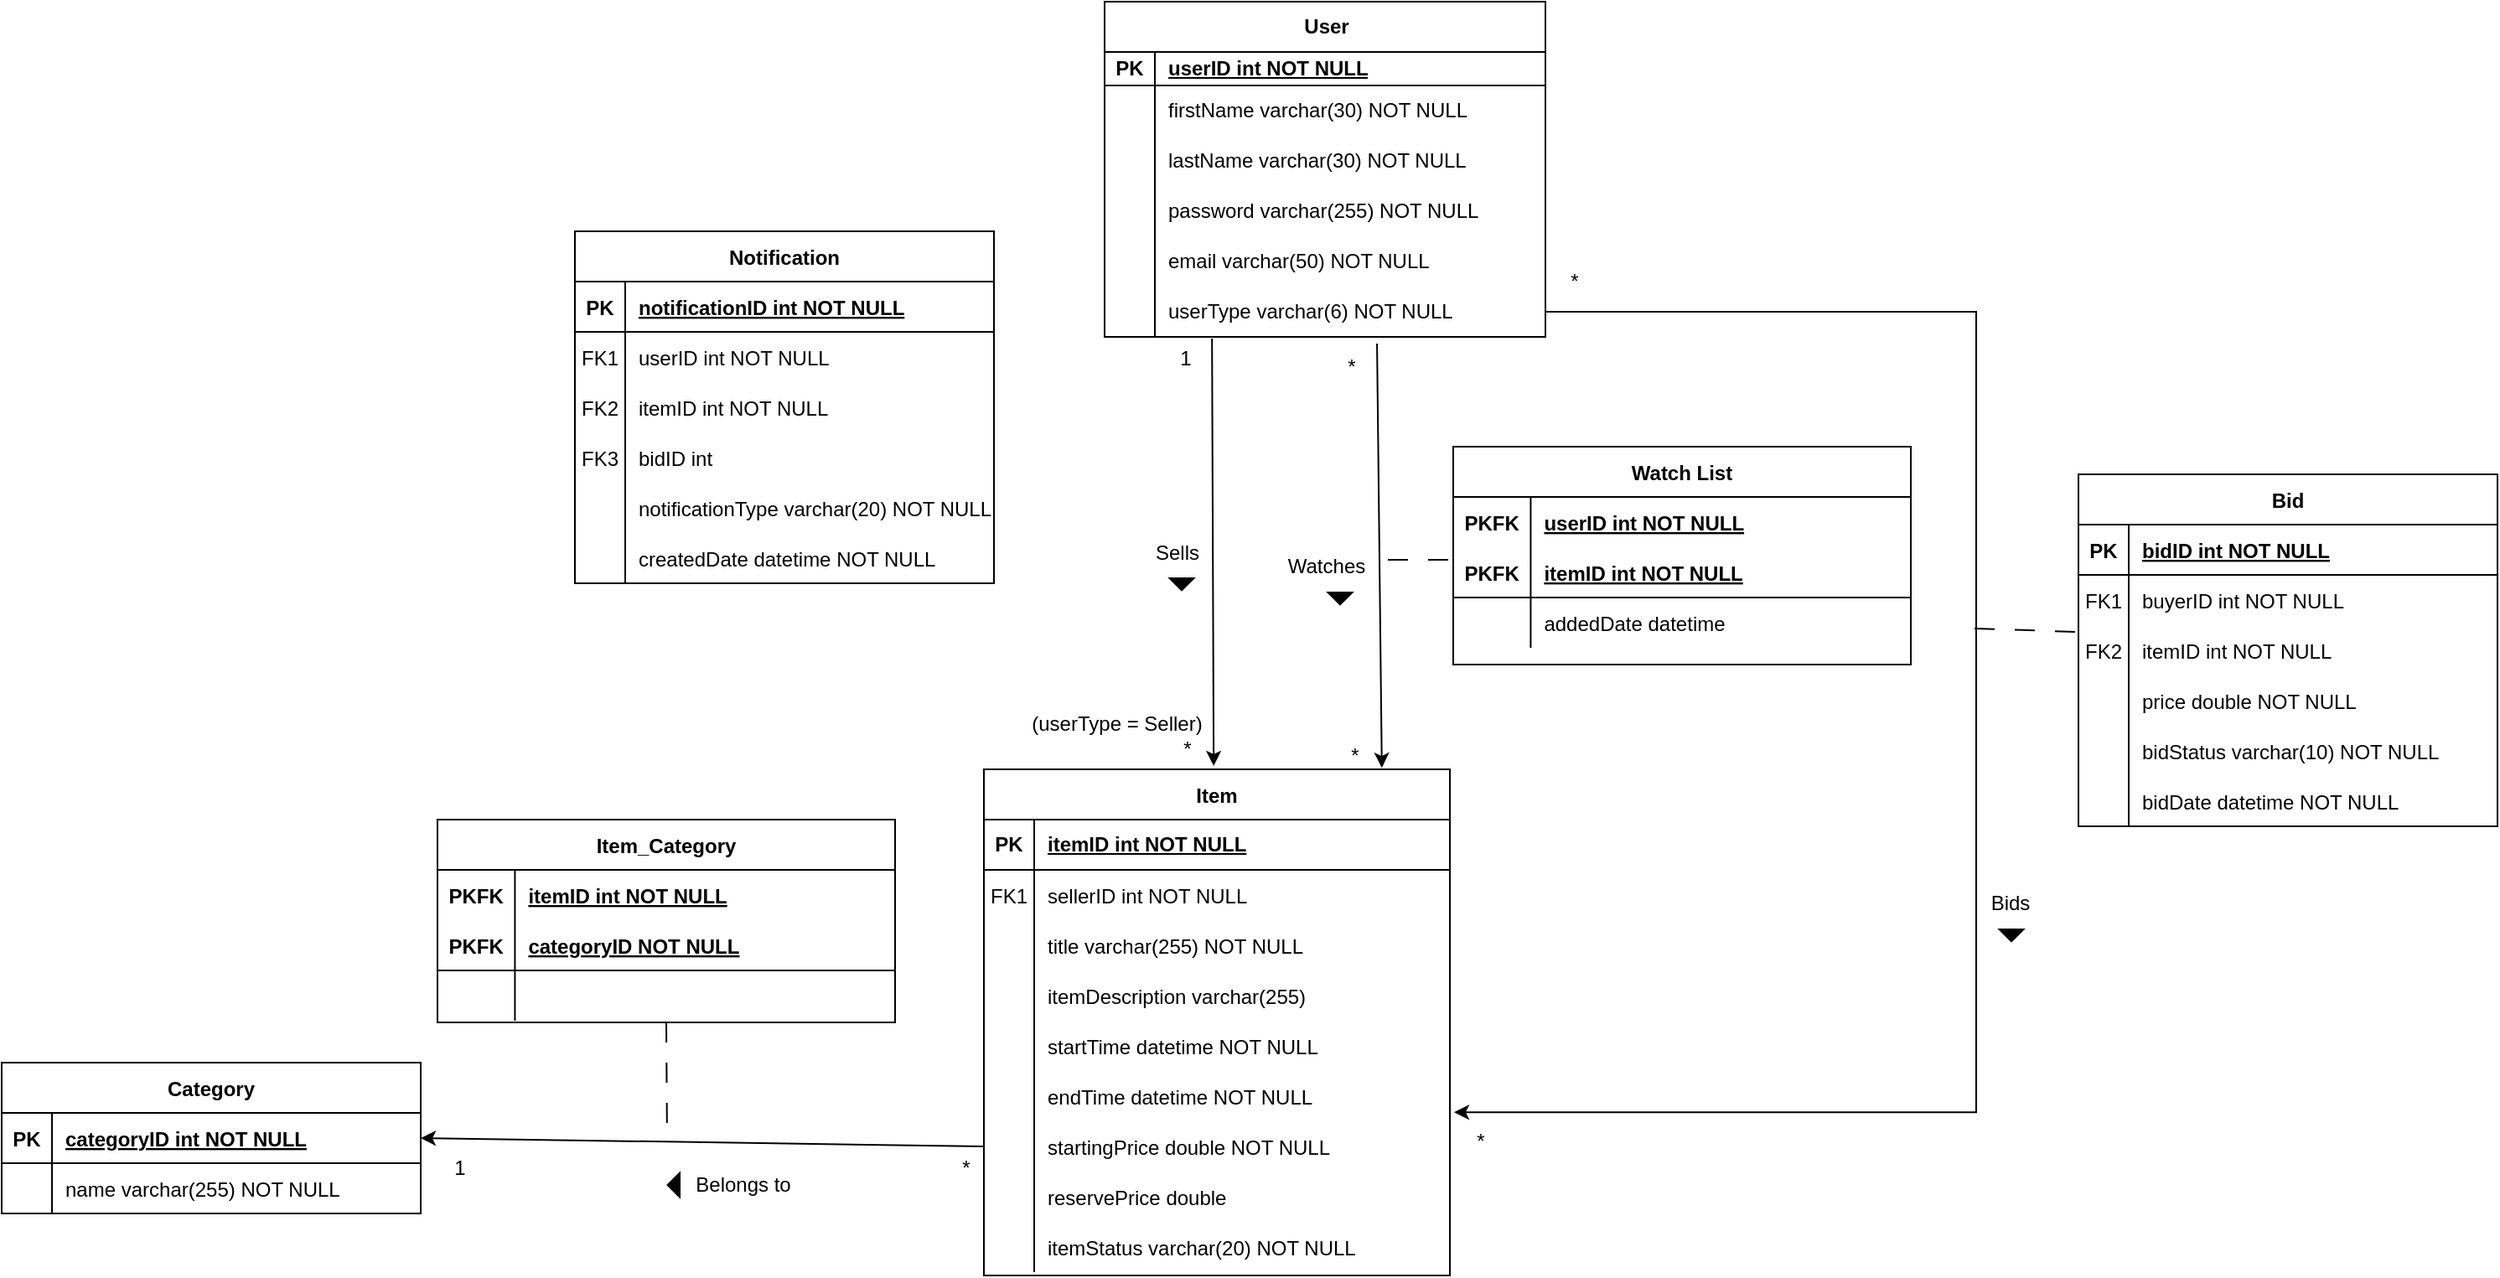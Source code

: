 <mxfile version="22.1.5" type="github">
  <diagram id="R2lEEEUBdFMjLlhIrx00" name="Page-1">
    <mxGraphModel dx="2954" dy="1307" grid="0" gridSize="10" guides="1" tooltips="1" connect="1" arrows="1" fold="1" page="0" pageScale="1" pageWidth="850" pageHeight="1100" math="0" shadow="0" extFonts="Permanent Marker^https://fonts.googleapis.com/css?family=Permanent+Marker">
      <root>
        <mxCell id="0" />
        <mxCell id="1" parent="0" />
        <mxCell id="bMOGCI0mvxFbiY0Pb2sO-16" value="" style="endArrow=none;html=1;rounded=0;align=center;verticalAlign=bottom;labelBackgroundColor=none;startArrow=none;startFill=0;entryX=-0.004;entryY=0.133;entryDx=0;entryDy=0;dashed=1;dashPattern=12 12;entryPerimeter=0;" parent="1" target="bMOGCI0mvxFbiY0Pb2sO-233" edge="1">
          <mxGeometry relative="1" as="geometry">
            <mxPoint x="489" y="320" as="sourcePoint" />
            <mxPoint x="255" y="278" as="targetPoint" />
          </mxGeometry>
        </mxCell>
        <mxCell id="bMOGCI0mvxFbiY0Pb2sO-50" value="User&lt;br&gt;" style="shape=table;startSize=30;container=1;collapsible=1;childLayout=tableLayout;fixedRows=1;rowLines=0;fontStyle=1;align=center;resizeLast=1;html=1;" parent="1" vertex="1">
          <mxGeometry x="-30" y="-54" width="263" height="200" as="geometry" />
        </mxCell>
        <mxCell id="bMOGCI0mvxFbiY0Pb2sO-51" value="" style="shape=tableRow;horizontal=0;startSize=0;swimlaneHead=0;swimlaneBody=0;fillColor=none;collapsible=0;dropTarget=0;points=[[0,0.5],[1,0.5]];portConstraint=eastwest;top=0;left=0;right=0;bottom=1;" parent="bMOGCI0mvxFbiY0Pb2sO-50" vertex="1">
          <mxGeometry y="30" width="263" height="20" as="geometry" />
        </mxCell>
        <mxCell id="bMOGCI0mvxFbiY0Pb2sO-52" value="PK" style="shape=partialRectangle;connectable=0;fillColor=none;top=0;left=0;bottom=0;right=0;fontStyle=1;overflow=hidden;whiteSpace=wrap;html=1;" parent="bMOGCI0mvxFbiY0Pb2sO-51" vertex="1">
          <mxGeometry width="30" height="20" as="geometry">
            <mxRectangle width="30" height="20" as="alternateBounds" />
          </mxGeometry>
        </mxCell>
        <mxCell id="bMOGCI0mvxFbiY0Pb2sO-53" value="userID int NOT NULL" style="shape=partialRectangle;connectable=0;fillColor=none;top=0;left=0;bottom=0;right=0;align=left;spacingLeft=6;fontStyle=5;overflow=hidden;whiteSpace=wrap;html=1;" parent="bMOGCI0mvxFbiY0Pb2sO-51" vertex="1">
          <mxGeometry x="30" width="233" height="20" as="geometry">
            <mxRectangle width="233" height="20" as="alternateBounds" />
          </mxGeometry>
        </mxCell>
        <mxCell id="bMOGCI0mvxFbiY0Pb2sO-54" value="" style="shape=tableRow;horizontal=0;startSize=0;swimlaneHead=0;swimlaneBody=0;fillColor=none;collapsible=0;dropTarget=0;points=[[0,0.5],[1,0.5]];portConstraint=eastwest;top=0;left=0;right=0;bottom=0;" parent="bMOGCI0mvxFbiY0Pb2sO-50" vertex="1">
          <mxGeometry y="50" width="263" height="30" as="geometry" />
        </mxCell>
        <mxCell id="bMOGCI0mvxFbiY0Pb2sO-55" value="" style="shape=partialRectangle;connectable=0;fillColor=none;top=0;left=0;bottom=0;right=0;editable=1;overflow=hidden;whiteSpace=wrap;html=1;" parent="bMOGCI0mvxFbiY0Pb2sO-54" vertex="1">
          <mxGeometry width="30" height="30" as="geometry">
            <mxRectangle width="30" height="30" as="alternateBounds" />
          </mxGeometry>
        </mxCell>
        <mxCell id="bMOGCI0mvxFbiY0Pb2sO-56" value="firstName varchar(30) NOT NULL" style="shape=partialRectangle;connectable=0;fillColor=none;top=0;left=0;bottom=0;right=0;align=left;spacingLeft=6;overflow=hidden;whiteSpace=wrap;html=1;" parent="bMOGCI0mvxFbiY0Pb2sO-54" vertex="1">
          <mxGeometry x="30" width="233" height="30" as="geometry">
            <mxRectangle width="233" height="30" as="alternateBounds" />
          </mxGeometry>
        </mxCell>
        <mxCell id="bMOGCI0mvxFbiY0Pb2sO-57" value="" style="shape=tableRow;horizontal=0;startSize=0;swimlaneHead=0;swimlaneBody=0;fillColor=none;collapsible=0;dropTarget=0;points=[[0,0.5],[1,0.5]];portConstraint=eastwest;top=0;left=0;right=0;bottom=0;" parent="bMOGCI0mvxFbiY0Pb2sO-50" vertex="1">
          <mxGeometry y="80" width="263" height="30" as="geometry" />
        </mxCell>
        <mxCell id="bMOGCI0mvxFbiY0Pb2sO-58" value="" style="shape=partialRectangle;connectable=0;fillColor=none;top=0;left=0;bottom=0;right=0;editable=1;overflow=hidden;whiteSpace=wrap;html=1;" parent="bMOGCI0mvxFbiY0Pb2sO-57" vertex="1">
          <mxGeometry width="30" height="30" as="geometry">
            <mxRectangle width="30" height="30" as="alternateBounds" />
          </mxGeometry>
        </mxCell>
        <mxCell id="bMOGCI0mvxFbiY0Pb2sO-59" value="lastName varchar(30) NOT NULL" style="shape=partialRectangle;connectable=0;fillColor=none;top=0;left=0;bottom=0;right=0;align=left;spacingLeft=6;overflow=hidden;whiteSpace=wrap;html=1;" parent="bMOGCI0mvxFbiY0Pb2sO-57" vertex="1">
          <mxGeometry x="30" width="233" height="30" as="geometry">
            <mxRectangle width="233" height="30" as="alternateBounds" />
          </mxGeometry>
        </mxCell>
        <mxCell id="bMOGCI0mvxFbiY0Pb2sO-60" value="" style="shape=tableRow;horizontal=0;startSize=0;swimlaneHead=0;swimlaneBody=0;fillColor=none;collapsible=0;dropTarget=0;points=[[0,0.5],[1,0.5]];portConstraint=eastwest;top=0;left=0;right=0;bottom=0;" parent="bMOGCI0mvxFbiY0Pb2sO-50" vertex="1">
          <mxGeometry y="110" width="263" height="30" as="geometry" />
        </mxCell>
        <mxCell id="bMOGCI0mvxFbiY0Pb2sO-61" value="" style="shape=partialRectangle;connectable=0;fillColor=none;top=0;left=0;bottom=0;right=0;editable=1;overflow=hidden;whiteSpace=wrap;html=1;" parent="bMOGCI0mvxFbiY0Pb2sO-60" vertex="1">
          <mxGeometry width="30" height="30" as="geometry">
            <mxRectangle width="30" height="30" as="alternateBounds" />
          </mxGeometry>
        </mxCell>
        <mxCell id="bMOGCI0mvxFbiY0Pb2sO-62" value="password varchar(255) NOT NULL" style="shape=partialRectangle;connectable=0;fillColor=none;top=0;left=0;bottom=0;right=0;align=left;spacingLeft=6;overflow=hidden;whiteSpace=wrap;html=1;" parent="bMOGCI0mvxFbiY0Pb2sO-60" vertex="1">
          <mxGeometry x="30" width="233" height="30" as="geometry">
            <mxRectangle width="233" height="30" as="alternateBounds" />
          </mxGeometry>
        </mxCell>
        <mxCell id="bMOGCI0mvxFbiY0Pb2sO-63" value="" style="shape=tableRow;horizontal=0;startSize=0;swimlaneHead=0;swimlaneBody=0;fillColor=none;collapsible=0;dropTarget=0;points=[[0,0.5],[1,0.5]];portConstraint=eastwest;top=0;left=0;right=0;bottom=0;" parent="bMOGCI0mvxFbiY0Pb2sO-50" vertex="1">
          <mxGeometry y="140" width="263" height="30" as="geometry" />
        </mxCell>
        <mxCell id="bMOGCI0mvxFbiY0Pb2sO-64" value="" style="shape=partialRectangle;connectable=0;fillColor=none;top=0;left=0;bottom=0;right=0;editable=1;overflow=hidden;whiteSpace=wrap;html=1;" parent="bMOGCI0mvxFbiY0Pb2sO-63" vertex="1">
          <mxGeometry width="30" height="30" as="geometry">
            <mxRectangle width="30" height="30" as="alternateBounds" />
          </mxGeometry>
        </mxCell>
        <mxCell id="bMOGCI0mvxFbiY0Pb2sO-65" value="email varchar(50) NOT NULL" style="shape=partialRectangle;connectable=0;fillColor=none;top=0;left=0;bottom=0;right=0;align=left;spacingLeft=6;overflow=hidden;whiteSpace=wrap;html=1;" parent="bMOGCI0mvxFbiY0Pb2sO-63" vertex="1">
          <mxGeometry x="30" width="233" height="30" as="geometry">
            <mxRectangle width="233" height="30" as="alternateBounds" />
          </mxGeometry>
        </mxCell>
        <mxCell id="bMOGCI0mvxFbiY0Pb2sO-82" value="" style="shape=tableRow;horizontal=0;startSize=0;swimlaneHead=0;swimlaneBody=0;fillColor=none;collapsible=0;dropTarget=0;points=[[0,0.5],[1,0.5]];portConstraint=eastwest;top=0;left=0;right=0;bottom=0;" parent="bMOGCI0mvxFbiY0Pb2sO-50" vertex="1">
          <mxGeometry y="170" width="263" height="30" as="geometry" />
        </mxCell>
        <mxCell id="bMOGCI0mvxFbiY0Pb2sO-83" value="" style="shape=partialRectangle;connectable=0;fillColor=none;top=0;left=0;bottom=0;right=0;editable=1;overflow=hidden;whiteSpace=wrap;html=1;" parent="bMOGCI0mvxFbiY0Pb2sO-82" vertex="1">
          <mxGeometry width="30" height="30" as="geometry">
            <mxRectangle width="30" height="30" as="alternateBounds" />
          </mxGeometry>
        </mxCell>
        <mxCell id="bMOGCI0mvxFbiY0Pb2sO-84" value="userType varchar(6) NOT NULL" style="shape=partialRectangle;connectable=0;fillColor=none;top=0;left=0;bottom=0;right=0;align=left;spacingLeft=6;overflow=hidden;whiteSpace=wrap;html=1;" parent="bMOGCI0mvxFbiY0Pb2sO-82" vertex="1">
          <mxGeometry x="30" width="233" height="30" as="geometry">
            <mxRectangle width="233" height="30" as="alternateBounds" />
          </mxGeometry>
        </mxCell>
        <mxCell id="bMOGCI0mvxFbiY0Pb2sO-274" style="rounded=0;orthogonalLoop=1;jettySize=auto;html=1;entryX=0.854;entryY=-0.003;entryDx=0;entryDy=0;entryPerimeter=0;exitX=0.618;exitY=1.133;exitDx=0;exitDy=0;exitPerimeter=0;" parent="1" source="bMOGCI0mvxFbiY0Pb2sO-82" target="bMOGCI0mvxFbiY0Pb2sO-238" edge="1">
          <mxGeometry relative="1" as="geometry">
            <mxPoint x="114" y="151" as="sourcePoint" />
          </mxGeometry>
        </mxCell>
        <mxCell id="bMOGCI0mvxFbiY0Pb2sO-218" value="Bid" style="shape=table;startSize=30;container=1;collapsible=1;childLayout=tableLayout;fixedRows=1;rowLines=0;fontStyle=1;align=center;resizeLast=1;" parent="1" vertex="1">
          <mxGeometry x="551" y="228" width="250" height="210" as="geometry">
            <mxRectangle x="380" y="578" width="54" height="30" as="alternateBounds" />
          </mxGeometry>
        </mxCell>
        <mxCell id="bMOGCI0mvxFbiY0Pb2sO-219" value="" style="shape=partialRectangle;collapsible=0;dropTarget=0;pointerEvents=0;fillColor=none;points=[[0,0.5],[1,0.5]];portConstraint=eastwest;top=0;left=0;right=0;bottom=1;" parent="bMOGCI0mvxFbiY0Pb2sO-218" vertex="1">
          <mxGeometry y="30" width="250" height="30" as="geometry" />
        </mxCell>
        <mxCell id="bMOGCI0mvxFbiY0Pb2sO-220" value="PK" style="shape=partialRectangle;overflow=hidden;connectable=0;fillColor=none;top=0;left=0;bottom=0;right=0;fontStyle=1;" parent="bMOGCI0mvxFbiY0Pb2sO-219" vertex="1">
          <mxGeometry width="30" height="30" as="geometry">
            <mxRectangle width="30" height="30" as="alternateBounds" />
          </mxGeometry>
        </mxCell>
        <mxCell id="bMOGCI0mvxFbiY0Pb2sO-221" value="bidID int NOT NULL " style="shape=partialRectangle;overflow=hidden;connectable=0;fillColor=none;top=0;left=0;bottom=0;right=0;align=left;spacingLeft=6;fontStyle=5;" parent="bMOGCI0mvxFbiY0Pb2sO-219" vertex="1">
          <mxGeometry x="30" width="220" height="30" as="geometry">
            <mxRectangle width="220" height="30" as="alternateBounds" />
          </mxGeometry>
        </mxCell>
        <mxCell id="bMOGCI0mvxFbiY0Pb2sO-222" value="" style="shape=partialRectangle;collapsible=0;dropTarget=0;pointerEvents=0;fillColor=none;points=[[0,0.5],[1,0.5]];portConstraint=eastwest;top=0;left=0;right=0;bottom=0;" parent="bMOGCI0mvxFbiY0Pb2sO-218" vertex="1">
          <mxGeometry y="60" width="250" height="30" as="geometry" />
        </mxCell>
        <mxCell id="bMOGCI0mvxFbiY0Pb2sO-223" value="FK1" style="shape=partialRectangle;overflow=hidden;connectable=0;fillColor=none;top=0;left=0;bottom=0;right=0;" parent="bMOGCI0mvxFbiY0Pb2sO-222" vertex="1">
          <mxGeometry width="30" height="30" as="geometry">
            <mxRectangle width="30" height="30" as="alternateBounds" />
          </mxGeometry>
        </mxCell>
        <mxCell id="bMOGCI0mvxFbiY0Pb2sO-224" value="buyerID int NOT NULL" style="shape=partialRectangle;overflow=hidden;connectable=0;fillColor=none;top=0;left=0;bottom=0;right=0;align=left;spacingLeft=6;" parent="bMOGCI0mvxFbiY0Pb2sO-222" vertex="1">
          <mxGeometry x="30" width="220" height="30" as="geometry">
            <mxRectangle width="220" height="30" as="alternateBounds" />
          </mxGeometry>
        </mxCell>
        <mxCell id="bMOGCI0mvxFbiY0Pb2sO-233" value="" style="shape=partialRectangle;collapsible=0;dropTarget=0;pointerEvents=0;fillColor=none;points=[[0,0.5],[1,0.5]];portConstraint=eastwest;top=0;left=0;right=0;bottom=0;" parent="bMOGCI0mvxFbiY0Pb2sO-218" vertex="1">
          <mxGeometry y="90" width="250" height="30" as="geometry" />
        </mxCell>
        <mxCell id="bMOGCI0mvxFbiY0Pb2sO-234" value="FK2" style="shape=partialRectangle;overflow=hidden;connectable=0;fillColor=none;top=0;left=0;bottom=0;right=0;" parent="bMOGCI0mvxFbiY0Pb2sO-233" vertex="1">
          <mxGeometry width="30" height="30" as="geometry">
            <mxRectangle width="30" height="30" as="alternateBounds" />
          </mxGeometry>
        </mxCell>
        <mxCell id="bMOGCI0mvxFbiY0Pb2sO-235" value="itemID int NOT NULL" style="shape=partialRectangle;overflow=hidden;connectable=0;fillColor=none;top=0;left=0;bottom=0;right=0;align=left;spacingLeft=6;" parent="bMOGCI0mvxFbiY0Pb2sO-233" vertex="1">
          <mxGeometry x="30" width="220" height="30" as="geometry">
            <mxRectangle width="220" height="30" as="alternateBounds" />
          </mxGeometry>
        </mxCell>
        <mxCell id="bMOGCI0mvxFbiY0Pb2sO-225" value="" style="shape=partialRectangle;collapsible=0;dropTarget=0;pointerEvents=0;fillColor=none;points=[[0,0.5],[1,0.5]];portConstraint=eastwest;top=0;left=0;right=0;bottom=0;" parent="bMOGCI0mvxFbiY0Pb2sO-218" vertex="1">
          <mxGeometry y="120" width="250" height="30" as="geometry" />
        </mxCell>
        <mxCell id="bMOGCI0mvxFbiY0Pb2sO-226" value="" style="shape=partialRectangle;overflow=hidden;connectable=0;fillColor=none;top=0;left=0;bottom=0;right=0;" parent="bMOGCI0mvxFbiY0Pb2sO-225" vertex="1">
          <mxGeometry width="30" height="30" as="geometry">
            <mxRectangle width="30" height="30" as="alternateBounds" />
          </mxGeometry>
        </mxCell>
        <mxCell id="bMOGCI0mvxFbiY0Pb2sO-227" value="price double NOT NULL" style="shape=partialRectangle;overflow=hidden;connectable=0;fillColor=none;top=0;left=0;bottom=0;right=0;align=left;spacingLeft=6;" parent="bMOGCI0mvxFbiY0Pb2sO-225" vertex="1">
          <mxGeometry x="30" width="220" height="30" as="geometry">
            <mxRectangle width="220" height="30" as="alternateBounds" />
          </mxGeometry>
        </mxCell>
        <mxCell id="bMOGCI0mvxFbiY0Pb2sO-279" value="" style="shape=partialRectangle;collapsible=0;dropTarget=0;pointerEvents=0;fillColor=none;points=[[0,0.5],[1,0.5]];portConstraint=eastwest;top=0;left=0;right=0;bottom=0;" parent="bMOGCI0mvxFbiY0Pb2sO-218" vertex="1">
          <mxGeometry y="150" width="250" height="30" as="geometry" />
        </mxCell>
        <mxCell id="bMOGCI0mvxFbiY0Pb2sO-280" value="" style="shape=partialRectangle;overflow=hidden;connectable=0;fillColor=none;top=0;left=0;bottom=0;right=0;" parent="bMOGCI0mvxFbiY0Pb2sO-279" vertex="1">
          <mxGeometry width="30" height="30" as="geometry">
            <mxRectangle width="30" height="30" as="alternateBounds" />
          </mxGeometry>
        </mxCell>
        <mxCell id="bMOGCI0mvxFbiY0Pb2sO-281" value="bidStatus varchar(10) NOT NULL" style="shape=partialRectangle;overflow=hidden;connectable=0;fillColor=none;top=0;left=0;bottom=0;right=0;align=left;spacingLeft=6;" parent="bMOGCI0mvxFbiY0Pb2sO-279" vertex="1">
          <mxGeometry x="30" width="220" height="30" as="geometry">
            <mxRectangle width="220" height="30" as="alternateBounds" />
          </mxGeometry>
        </mxCell>
        <mxCell id="bMOGCI0mvxFbiY0Pb2sO-282" value="" style="shape=partialRectangle;collapsible=0;dropTarget=0;pointerEvents=0;fillColor=none;points=[[0,0.5],[1,0.5]];portConstraint=eastwest;top=0;left=0;right=0;bottom=0;" parent="bMOGCI0mvxFbiY0Pb2sO-218" vertex="1">
          <mxGeometry y="180" width="250" height="30" as="geometry" />
        </mxCell>
        <mxCell id="bMOGCI0mvxFbiY0Pb2sO-283" value="" style="shape=partialRectangle;overflow=hidden;connectable=0;fillColor=none;top=0;left=0;bottom=0;right=0;" parent="bMOGCI0mvxFbiY0Pb2sO-282" vertex="1">
          <mxGeometry width="30" height="30" as="geometry">
            <mxRectangle width="30" height="30" as="alternateBounds" />
          </mxGeometry>
        </mxCell>
        <mxCell id="bMOGCI0mvxFbiY0Pb2sO-284" value="bidDate datetime NOT NULL" style="shape=partialRectangle;overflow=hidden;connectable=0;fillColor=none;top=0;left=0;bottom=0;right=0;align=left;spacingLeft=6;" parent="bMOGCI0mvxFbiY0Pb2sO-282" vertex="1">
          <mxGeometry x="30" width="220" height="30" as="geometry">
            <mxRectangle width="220" height="30" as="alternateBounds" />
          </mxGeometry>
        </mxCell>
        <mxCell id="bMOGCI0mvxFbiY0Pb2sO-230" value="*" style="text;html=1;align=center;verticalAlign=middle;resizable=0;points=[];autosize=1;strokeColor=none;fillColor=none;" parent="1" vertex="1">
          <mxGeometry x="105" y="151.0" width="23" height="26" as="geometry" />
        </mxCell>
        <mxCell id="bMOGCI0mvxFbiY0Pb2sO-231" value="*" style="text;html=1;align=center;verticalAlign=middle;resizable=0;points=[];autosize=1;strokeColor=none;fillColor=none;" parent="1" vertex="1">
          <mxGeometry x="107.5" y="383" width="23" height="26" as="geometry" />
        </mxCell>
        <mxCell id="bMOGCI0mvxFbiY0Pb2sO-238" value="Item" style="shape=table;startSize=30;container=1;collapsible=1;childLayout=tableLayout;fixedRows=1;rowLines=0;fontStyle=1;align=center;resizeLast=1;swimlaneLine=1;" parent="1" vertex="1">
          <mxGeometry x="-102" y="404" width="278" height="302" as="geometry" />
        </mxCell>
        <mxCell id="bMOGCI0mvxFbiY0Pb2sO-239" value="" style="shape=tableRow;horizontal=0;startSize=0;swimlaneHead=0;swimlaneBody=0;fillColor=none;collapsible=0;dropTarget=0;points=[[0,0.5],[1,0.5]];portConstraint=eastwest;top=0;left=0;right=0;bottom=1;" parent="bMOGCI0mvxFbiY0Pb2sO-238" vertex="1">
          <mxGeometry y="30" width="278" height="30" as="geometry" />
        </mxCell>
        <mxCell id="bMOGCI0mvxFbiY0Pb2sO-240" value="PK" style="shape=partialRectangle;connectable=0;fillColor=none;top=0;left=0;bottom=0;right=0;fontStyle=1;overflow=hidden;whiteSpace=wrap;html=1;" parent="bMOGCI0mvxFbiY0Pb2sO-239" vertex="1">
          <mxGeometry width="30" height="30" as="geometry">
            <mxRectangle width="30" height="30" as="alternateBounds" />
          </mxGeometry>
        </mxCell>
        <mxCell id="bMOGCI0mvxFbiY0Pb2sO-241" value="itemID int NOT NULL" style="shape=partialRectangle;connectable=0;fillColor=none;top=0;left=0;bottom=0;right=0;align=left;spacingLeft=6;fontStyle=5;overflow=hidden;whiteSpace=wrap;html=1;" parent="bMOGCI0mvxFbiY0Pb2sO-239" vertex="1">
          <mxGeometry x="30" width="248" height="30" as="geometry">
            <mxRectangle width="248" height="30" as="alternateBounds" />
          </mxGeometry>
        </mxCell>
        <mxCell id="bMOGCI0mvxFbiY0Pb2sO-259" value="" style="shape=partialRectangle;collapsible=0;dropTarget=0;pointerEvents=0;fillColor=none;points=[[0,0.5],[1,0.5]];portConstraint=eastwest;top=0;left=0;right=0;bottom=0;" parent="bMOGCI0mvxFbiY0Pb2sO-238" vertex="1">
          <mxGeometry y="60" width="278" height="30" as="geometry" />
        </mxCell>
        <mxCell id="bMOGCI0mvxFbiY0Pb2sO-260" value="FK1" style="shape=partialRectangle;overflow=hidden;connectable=0;fillColor=none;top=0;left=0;bottom=0;right=0;" parent="bMOGCI0mvxFbiY0Pb2sO-259" vertex="1">
          <mxGeometry width="30" height="30" as="geometry">
            <mxRectangle width="30" height="30" as="alternateBounds" />
          </mxGeometry>
        </mxCell>
        <mxCell id="bMOGCI0mvxFbiY0Pb2sO-261" value="sellerID int NOT NULL" style="shape=partialRectangle;overflow=hidden;connectable=0;fillColor=none;top=0;left=0;bottom=0;right=0;align=left;spacingLeft=6;" parent="bMOGCI0mvxFbiY0Pb2sO-259" vertex="1">
          <mxGeometry x="30" width="248" height="30" as="geometry">
            <mxRectangle width="248" height="30" as="alternateBounds" />
          </mxGeometry>
        </mxCell>
        <mxCell id="bMOGCI0mvxFbiY0Pb2sO-245" value="" style="shape=partialRectangle;collapsible=0;dropTarget=0;pointerEvents=0;fillColor=none;points=[[0,0.5],[1,0.5]];portConstraint=eastwest;top=0;left=0;right=0;bottom=0;" parent="bMOGCI0mvxFbiY0Pb2sO-238" vertex="1">
          <mxGeometry y="90" width="278" height="30" as="geometry" />
        </mxCell>
        <mxCell id="bMOGCI0mvxFbiY0Pb2sO-246" value="" style="shape=partialRectangle;overflow=hidden;connectable=0;fillColor=none;top=0;left=0;bottom=0;right=0;" parent="bMOGCI0mvxFbiY0Pb2sO-245" vertex="1">
          <mxGeometry width="30" height="30" as="geometry">
            <mxRectangle width="30" height="30" as="alternateBounds" />
          </mxGeometry>
        </mxCell>
        <mxCell id="bMOGCI0mvxFbiY0Pb2sO-247" value="title varchar(255) NOT NULL" style="shape=partialRectangle;overflow=hidden;connectable=0;fillColor=none;top=0;left=0;bottom=0;right=0;align=left;spacingLeft=6;" parent="bMOGCI0mvxFbiY0Pb2sO-245" vertex="1">
          <mxGeometry x="30" width="248" height="30" as="geometry">
            <mxRectangle width="248" height="30" as="alternateBounds" />
          </mxGeometry>
        </mxCell>
        <mxCell id="dxQGS0dEc_dzTf4YKY97-1" value="" style="shape=partialRectangle;collapsible=0;dropTarget=0;pointerEvents=0;fillColor=none;points=[[0,0.5],[1,0.5]];portConstraint=eastwest;top=0;left=0;right=0;bottom=0;" parent="bMOGCI0mvxFbiY0Pb2sO-238" vertex="1">
          <mxGeometry y="120" width="278" height="30" as="geometry" />
        </mxCell>
        <mxCell id="dxQGS0dEc_dzTf4YKY97-2" value="" style="shape=partialRectangle;overflow=hidden;connectable=0;fillColor=none;top=0;left=0;bottom=0;right=0;" parent="dxQGS0dEc_dzTf4YKY97-1" vertex="1">
          <mxGeometry width="30" height="30" as="geometry">
            <mxRectangle width="30" height="30" as="alternateBounds" />
          </mxGeometry>
        </mxCell>
        <mxCell id="dxQGS0dEc_dzTf4YKY97-3" value="itemDescription varchar(255)" style="shape=partialRectangle;overflow=hidden;connectable=0;fillColor=none;top=0;left=0;bottom=0;right=0;align=left;spacingLeft=6;" parent="dxQGS0dEc_dzTf4YKY97-1" vertex="1">
          <mxGeometry x="30" width="248" height="30" as="geometry">
            <mxRectangle width="248" height="30" as="alternateBounds" />
          </mxGeometry>
        </mxCell>
        <mxCell id="bMOGCI0mvxFbiY0Pb2sO-248" value="" style="shape=partialRectangle;collapsible=0;dropTarget=0;pointerEvents=0;fillColor=none;points=[[0,0.5],[1,0.5]];portConstraint=eastwest;top=0;left=0;right=0;bottom=0;" parent="bMOGCI0mvxFbiY0Pb2sO-238" vertex="1">
          <mxGeometry y="150" width="278" height="30" as="geometry" />
        </mxCell>
        <mxCell id="bMOGCI0mvxFbiY0Pb2sO-249" value="" style="shape=partialRectangle;overflow=hidden;connectable=0;fillColor=none;top=0;left=0;bottom=0;right=0;" parent="bMOGCI0mvxFbiY0Pb2sO-248" vertex="1">
          <mxGeometry width="30" height="30" as="geometry">
            <mxRectangle width="30" height="30" as="alternateBounds" />
          </mxGeometry>
        </mxCell>
        <mxCell id="bMOGCI0mvxFbiY0Pb2sO-250" value="startTime datetime NOT NULL" style="shape=partialRectangle;overflow=hidden;connectable=0;top=0;left=0;bottom=0;right=0;align=left;spacingLeft=6;fillColor=none;" parent="bMOGCI0mvxFbiY0Pb2sO-248" vertex="1">
          <mxGeometry x="30" width="248" height="30" as="geometry">
            <mxRectangle width="248" height="30" as="alternateBounds" />
          </mxGeometry>
        </mxCell>
        <mxCell id="bMOGCI0mvxFbiY0Pb2sO-262" value="" style="shape=partialRectangle;collapsible=0;dropTarget=0;pointerEvents=0;fillColor=none;points=[[0,0.5],[1,0.5]];portConstraint=eastwest;top=0;left=0;right=0;bottom=0;" parent="bMOGCI0mvxFbiY0Pb2sO-238" vertex="1">
          <mxGeometry y="180" width="278" height="30" as="geometry" />
        </mxCell>
        <mxCell id="bMOGCI0mvxFbiY0Pb2sO-263" value="" style="shape=partialRectangle;overflow=hidden;connectable=0;fillColor=none;top=0;left=0;bottom=0;right=0;" parent="bMOGCI0mvxFbiY0Pb2sO-262" vertex="1">
          <mxGeometry width="30" height="30" as="geometry">
            <mxRectangle width="30" height="30" as="alternateBounds" />
          </mxGeometry>
        </mxCell>
        <mxCell id="bMOGCI0mvxFbiY0Pb2sO-264" value="endTime datetime NOT NULL" style="shape=partialRectangle;overflow=hidden;connectable=0;fillColor=none;top=0;left=0;bottom=0;right=0;align=left;spacingLeft=6;" parent="bMOGCI0mvxFbiY0Pb2sO-262" vertex="1">
          <mxGeometry x="30" width="248" height="30" as="geometry">
            <mxRectangle width="248" height="30" as="alternateBounds" />
          </mxGeometry>
        </mxCell>
        <mxCell id="bMOGCI0mvxFbiY0Pb2sO-265" value="" style="shape=partialRectangle;collapsible=0;dropTarget=0;pointerEvents=0;fillColor=none;points=[[0,0.5],[1,0.5]];portConstraint=eastwest;top=0;left=0;right=0;bottom=0;" parent="bMOGCI0mvxFbiY0Pb2sO-238" vertex="1">
          <mxGeometry y="210" width="278" height="30" as="geometry" />
        </mxCell>
        <mxCell id="bMOGCI0mvxFbiY0Pb2sO-266" value="" style="shape=partialRectangle;overflow=hidden;connectable=0;fillColor=none;top=0;left=0;bottom=0;right=0;" parent="bMOGCI0mvxFbiY0Pb2sO-265" vertex="1">
          <mxGeometry width="30" height="30" as="geometry">
            <mxRectangle width="30" height="30" as="alternateBounds" />
          </mxGeometry>
        </mxCell>
        <mxCell id="bMOGCI0mvxFbiY0Pb2sO-267" value="startingPrice double NOT NULL" style="shape=partialRectangle;overflow=hidden;connectable=0;fillColor=none;top=0;left=0;bottom=0;right=0;align=left;spacingLeft=6;" parent="bMOGCI0mvxFbiY0Pb2sO-265" vertex="1">
          <mxGeometry x="30" width="248" height="30" as="geometry">
            <mxRectangle width="248" height="30" as="alternateBounds" />
          </mxGeometry>
        </mxCell>
        <mxCell id="dxQGS0dEc_dzTf4YKY97-7" value="" style="shape=partialRectangle;collapsible=0;dropTarget=0;pointerEvents=0;fillColor=none;points=[[0,0.5],[1,0.5]];portConstraint=eastwest;top=0;left=0;right=0;bottom=0;" parent="bMOGCI0mvxFbiY0Pb2sO-238" vertex="1">
          <mxGeometry y="240" width="278" height="30" as="geometry" />
        </mxCell>
        <mxCell id="dxQGS0dEc_dzTf4YKY97-8" value="" style="shape=partialRectangle;overflow=hidden;connectable=0;fillColor=none;top=0;left=0;bottom=0;right=0;" parent="dxQGS0dEc_dzTf4YKY97-7" vertex="1">
          <mxGeometry width="30" height="30" as="geometry">
            <mxRectangle width="30" height="30" as="alternateBounds" />
          </mxGeometry>
        </mxCell>
        <mxCell id="dxQGS0dEc_dzTf4YKY97-9" value="reservePrice double" style="shape=partialRectangle;overflow=hidden;connectable=0;fillColor=none;top=0;left=0;bottom=0;right=0;align=left;spacingLeft=6;" parent="dxQGS0dEc_dzTf4YKY97-7" vertex="1">
          <mxGeometry x="30" width="248" height="30" as="geometry">
            <mxRectangle width="248" height="30" as="alternateBounds" />
          </mxGeometry>
        </mxCell>
        <mxCell id="bMOGCI0mvxFbiY0Pb2sO-268" value="" style="shape=partialRectangle;collapsible=0;dropTarget=0;pointerEvents=0;fillColor=none;points=[[0,0.5],[1,0.5]];portConstraint=eastwest;top=0;left=0;right=0;bottom=0;" parent="bMOGCI0mvxFbiY0Pb2sO-238" vertex="1">
          <mxGeometry y="270" width="278" height="30" as="geometry" />
        </mxCell>
        <mxCell id="bMOGCI0mvxFbiY0Pb2sO-269" value="" style="shape=partialRectangle;overflow=hidden;connectable=0;fillColor=none;top=0;left=0;bottom=0;right=0;" parent="bMOGCI0mvxFbiY0Pb2sO-268" vertex="1">
          <mxGeometry width="30" height="30" as="geometry">
            <mxRectangle width="30" height="30" as="alternateBounds" />
          </mxGeometry>
        </mxCell>
        <mxCell id="bMOGCI0mvxFbiY0Pb2sO-270" value="itemStatus varchar(20) NOT NULL" style="shape=partialRectangle;overflow=hidden;connectable=0;fillColor=none;top=0;left=0;bottom=0;right=0;align=left;spacingLeft=6;" parent="bMOGCI0mvxFbiY0Pb2sO-268" vertex="1">
          <mxGeometry x="30" width="248" height="30" as="geometry">
            <mxRectangle width="248" height="30" as="alternateBounds" />
          </mxGeometry>
        </mxCell>
        <mxCell id="bMOGCI0mvxFbiY0Pb2sO-15" value="" style="triangle;aspect=fixed;fillColor=strokeColor;rotation=90;strokeWidth=2;" parent="1" vertex="1">
          <mxGeometry x="13" y="287.5" width="6" height="12" as="geometry" />
        </mxCell>
        <mxCell id="bMOGCI0mvxFbiY0Pb2sO-148" value="" style="rounded=0;orthogonalLoop=1;jettySize=auto;html=1;jumpStyle=none;entryX=0.378;entryY=0;entryDx=0;entryDy=0;exitX=0.122;exitY=1.1;exitDx=0;exitDy=0;exitPerimeter=0;entryPerimeter=0;" parent="1" edge="1">
          <mxGeometry relative="1" as="geometry">
            <mxPoint x="34.086" y="147" as="sourcePoint" />
            <mxPoint x="35.084" y="402" as="targetPoint" />
          </mxGeometry>
        </mxCell>
        <mxCell id="bMOGCI0mvxFbiY0Pb2sO-201" value="&lt;font style=&quot;font-size: 12px;&quot;&gt;Sells&lt;/font&gt;" style="text;html=1;align=center;verticalAlign=middle;resizable=0;points=[];autosize=1;strokeColor=none;fillColor=none;strokeWidth=5;" parent="1" vertex="1">
          <mxGeometry x="-9" y="261.5" width="44" height="26" as="geometry" />
        </mxCell>
        <mxCell id="bMOGCI0mvxFbiY0Pb2sO-205" value="1" style="text;html=1;align=center;verticalAlign=middle;resizable=0;points=[];autosize=1;strokeColor=none;fillColor=none;" parent="1" vertex="1">
          <mxGeometry x="5" y="146" width="25" height="26" as="geometry" />
        </mxCell>
        <mxCell id="bMOGCI0mvxFbiY0Pb2sO-206" value="*" style="text;html=1;align=center;verticalAlign=middle;resizable=0;points=[];autosize=1;strokeColor=none;fillColor=none;" parent="1" vertex="1">
          <mxGeometry x="7" y="379" width="23" height="26" as="geometry" />
        </mxCell>
        <mxCell id="bMOGCI0mvxFbiY0Pb2sO-277" value="" style="triangle;aspect=fixed;fillColor=strokeColor;rotation=90;strokeWidth=2;" parent="1" vertex="1">
          <mxGeometry x="107.5" y="296" width="6" height="12" as="geometry" />
        </mxCell>
        <mxCell id="bMOGCI0mvxFbiY0Pb2sO-278" value="&lt;font style=&quot;font-size: 12px;&quot;&gt;Watches&lt;/font&gt;" style="text;html=1;align=center;verticalAlign=middle;resizable=0;points=[];autosize=1;strokeColor=none;fillColor=none;strokeWidth=5;" parent="1" vertex="1">
          <mxGeometry x="69.5" y="270" width="64" height="26" as="geometry" />
        </mxCell>
        <mxCell id="bMOGCI0mvxFbiY0Pb2sO-300" style="edgeStyle=orthogonalEdgeStyle;rounded=0;orthogonalLoop=1;jettySize=auto;html=1;entryX=1.009;entryY=0.819;entryDx=0;entryDy=0;entryPerimeter=0;" parent="1" source="bMOGCI0mvxFbiY0Pb2sO-82" target="bMOGCI0mvxFbiY0Pb2sO-262" edge="1">
          <mxGeometry relative="1" as="geometry">
            <Array as="points">
              <mxPoint x="490" y="131" />
              <mxPoint x="490" y="609" />
            </Array>
            <mxPoint x="176" y="620" as="targetPoint" />
          </mxGeometry>
        </mxCell>
        <mxCell id="bMOGCI0mvxFbiY0Pb2sO-301" value="*" style="text;html=1;align=center;verticalAlign=middle;resizable=0;points=[];autosize=1;strokeColor=none;fillColor=none;" parent="1" vertex="1">
          <mxGeometry x="182" y="613" width="23" height="26" as="geometry" />
        </mxCell>
        <mxCell id="bMOGCI0mvxFbiY0Pb2sO-302" value="*" style="text;html=1;align=center;verticalAlign=middle;resizable=0;points=[];autosize=1;strokeColor=none;fillColor=none;" parent="1" vertex="1">
          <mxGeometry x="238" y="100" width="23" height="26" as="geometry" />
        </mxCell>
        <mxCell id="bMOGCI0mvxFbiY0Pb2sO-303" value="" style="triangle;aspect=fixed;fillColor=strokeColor;rotation=90;strokeWidth=2;" parent="1" vertex="1">
          <mxGeometry x="508" y="497" width="6" height="12" as="geometry" />
        </mxCell>
        <mxCell id="bMOGCI0mvxFbiY0Pb2sO-304" value="&lt;font style=&quot;font-size: 12px;&quot;&gt;Bids&lt;/font&gt;" style="text;html=1;align=center;verticalAlign=middle;resizable=0;points=[];autosize=1;strokeColor=none;fillColor=none;strokeWidth=5;" parent="1" vertex="1">
          <mxGeometry x="489" y="471" width="41" height="26" as="geometry" />
        </mxCell>
        <mxCell id="dxQGS0dEc_dzTf4YKY97-10" value="Watch List" style="shape=table;startSize=30;container=1;collapsible=1;childLayout=tableLayout;fixedRows=1;rowLines=0;fontStyle=1;align=center;resizeLast=1;" parent="1" vertex="1">
          <mxGeometry x="178" y="211.5" width="273" height="130" as="geometry" />
        </mxCell>
        <mxCell id="dxQGS0dEc_dzTf4YKY97-11" value="" style="shape=partialRectangle;collapsible=0;dropTarget=0;pointerEvents=0;fillColor=none;points=[[0,0.5],[1,0.5]];portConstraint=eastwest;top=0;left=0;right=0;bottom=0;" parent="dxQGS0dEc_dzTf4YKY97-10" vertex="1">
          <mxGeometry y="30" width="273" height="30" as="geometry" />
        </mxCell>
        <mxCell id="dxQGS0dEc_dzTf4YKY97-12" value="PKFK" style="shape=partialRectangle;overflow=hidden;connectable=0;fillColor=none;top=0;left=0;bottom=0;right=0;fontStyle=1" parent="dxQGS0dEc_dzTf4YKY97-11" vertex="1">
          <mxGeometry width="46.212" height="30" as="geometry">
            <mxRectangle width="46.212" height="30" as="alternateBounds" />
          </mxGeometry>
        </mxCell>
        <mxCell id="dxQGS0dEc_dzTf4YKY97-13" value="userID int NOT NULL" style="shape=partialRectangle;overflow=hidden;connectable=0;fillColor=none;top=0;left=0;bottom=0;right=0;align=left;spacingLeft=6;fontStyle=5" parent="dxQGS0dEc_dzTf4YKY97-11" vertex="1">
          <mxGeometry x="46.212" width="226.788" height="30" as="geometry">
            <mxRectangle width="226.788" height="30" as="alternateBounds" />
          </mxGeometry>
        </mxCell>
        <mxCell id="dxQGS0dEc_dzTf4YKY97-14" value="" style="shape=partialRectangle;collapsible=0;dropTarget=0;pointerEvents=0;fillColor=none;points=[[0,0.5],[1,0.5]];portConstraint=eastwest;top=0;left=0;right=0;bottom=1;" parent="dxQGS0dEc_dzTf4YKY97-10" vertex="1">
          <mxGeometry y="60" width="273" height="30" as="geometry" />
        </mxCell>
        <mxCell id="dxQGS0dEc_dzTf4YKY97-15" value="PKFK" style="shape=partialRectangle;overflow=hidden;connectable=0;fillColor=none;top=0;left=0;bottom=0;right=0;fontStyle=1;" parent="dxQGS0dEc_dzTf4YKY97-14" vertex="1">
          <mxGeometry width="46.212" height="30" as="geometry">
            <mxRectangle width="46.212" height="30" as="alternateBounds" />
          </mxGeometry>
        </mxCell>
        <mxCell id="dxQGS0dEc_dzTf4YKY97-16" value="itemID int NOT NULL" style="shape=partialRectangle;overflow=hidden;connectable=0;fillColor=none;top=0;left=0;bottom=0;right=0;align=left;spacingLeft=6;fontStyle=5;" parent="dxQGS0dEc_dzTf4YKY97-14" vertex="1">
          <mxGeometry x="46.212" width="226.788" height="30" as="geometry">
            <mxRectangle width="226.788" height="30" as="alternateBounds" />
          </mxGeometry>
        </mxCell>
        <mxCell id="dxQGS0dEc_dzTf4YKY97-17" value="" style="shape=partialRectangle;collapsible=0;dropTarget=0;pointerEvents=0;fillColor=none;points=[[0,0.5],[1,0.5]];portConstraint=eastwest;top=0;left=0;right=0;bottom=0;" parent="dxQGS0dEc_dzTf4YKY97-10" vertex="1">
          <mxGeometry y="90" width="273" height="30" as="geometry" />
        </mxCell>
        <mxCell id="dxQGS0dEc_dzTf4YKY97-18" value="" style="shape=partialRectangle;overflow=hidden;connectable=0;fillColor=none;top=0;left=0;bottom=0;right=0;" parent="dxQGS0dEc_dzTf4YKY97-17" vertex="1">
          <mxGeometry width="46.212" height="30" as="geometry">
            <mxRectangle width="46.212" height="30" as="alternateBounds" />
          </mxGeometry>
        </mxCell>
        <mxCell id="dxQGS0dEc_dzTf4YKY97-19" value="addedDate datetime" style="shape=partialRectangle;overflow=hidden;connectable=0;fillColor=none;top=0;left=0;bottom=0;right=0;align=left;spacingLeft=6;" parent="dxQGS0dEc_dzTf4YKY97-17" vertex="1">
          <mxGeometry x="46.212" width="226.788" height="30" as="geometry">
            <mxRectangle width="226.788" height="30" as="alternateBounds" />
          </mxGeometry>
        </mxCell>
        <mxCell id="dxQGS0dEc_dzTf4YKY97-20" value="" style="edgeStyle=none;orthogonalLoop=1;jettySize=auto;html=1;rounded=0;dashed=1;dashPattern=12 12;endArrow=none;endFill=0;exitX=-0.011;exitY=0.25;exitDx=0;exitDy=0;exitPerimeter=0;" parent="1" source="dxQGS0dEc_dzTf4YKY97-14" edge="1">
          <mxGeometry width="80" relative="1" as="geometry">
            <mxPoint x="527" y="506" as="sourcePoint" />
            <mxPoint x="135" y="279" as="targetPoint" />
            <Array as="points" />
          </mxGeometry>
        </mxCell>
        <mxCell id="Su_itDAB91GU6_1DL8yV-3" value="(userType = Seller)" style="text;html=1;align=center;verticalAlign=middle;resizable=0;points=[];autosize=1;strokeColor=none;fillColor=none;" parent="1" vertex="1">
          <mxGeometry x="-83" y="364" width="120" height="26" as="geometry" />
        </mxCell>
        <mxCell id="2IQy5SRdhi1VyMQDP-Jv-20" value="Item_Category" style="shape=table;startSize=30;container=1;collapsible=1;childLayout=tableLayout;fixedRows=1;rowLines=0;fontStyle=1;align=center;resizeLast=1;" parent="1" vertex="1">
          <mxGeometry x="-428" y="434" width="273" height="121" as="geometry" />
        </mxCell>
        <mxCell id="2IQy5SRdhi1VyMQDP-Jv-21" value="" style="shape=partialRectangle;collapsible=0;dropTarget=0;pointerEvents=0;fillColor=none;points=[[0,0.5],[1,0.5]];portConstraint=eastwest;top=0;left=0;right=0;bottom=0;" parent="2IQy5SRdhi1VyMQDP-Jv-20" vertex="1">
          <mxGeometry y="30" width="273" height="30" as="geometry" />
        </mxCell>
        <mxCell id="2IQy5SRdhi1VyMQDP-Jv-22" value="PKFK" style="shape=partialRectangle;overflow=hidden;connectable=0;fillColor=none;top=0;left=0;bottom=0;right=0;fontStyle=1" parent="2IQy5SRdhi1VyMQDP-Jv-21" vertex="1">
          <mxGeometry width="46.212" height="30" as="geometry">
            <mxRectangle width="46.212" height="30" as="alternateBounds" />
          </mxGeometry>
        </mxCell>
        <mxCell id="2IQy5SRdhi1VyMQDP-Jv-23" value="itemID int NOT NULL" style="shape=partialRectangle;overflow=hidden;connectable=0;fillColor=none;top=0;left=0;bottom=0;right=0;align=left;spacingLeft=6;fontStyle=5" parent="2IQy5SRdhi1VyMQDP-Jv-21" vertex="1">
          <mxGeometry x="46.212" width="226.788" height="30" as="geometry">
            <mxRectangle width="226.788" height="30" as="alternateBounds" />
          </mxGeometry>
        </mxCell>
        <mxCell id="2IQy5SRdhi1VyMQDP-Jv-24" value="" style="shape=partialRectangle;collapsible=0;dropTarget=0;pointerEvents=0;fillColor=none;points=[[0,0.5],[1,0.5]];portConstraint=eastwest;top=0;left=0;right=0;bottom=1;" parent="2IQy5SRdhi1VyMQDP-Jv-20" vertex="1">
          <mxGeometry y="60" width="273" height="30" as="geometry" />
        </mxCell>
        <mxCell id="2IQy5SRdhi1VyMQDP-Jv-25" value="PKFK" style="shape=partialRectangle;overflow=hidden;connectable=0;fillColor=none;top=0;left=0;bottom=0;right=0;fontStyle=1;" parent="2IQy5SRdhi1VyMQDP-Jv-24" vertex="1">
          <mxGeometry width="46.212" height="30" as="geometry">
            <mxRectangle width="46.212" height="30" as="alternateBounds" />
          </mxGeometry>
        </mxCell>
        <mxCell id="2IQy5SRdhi1VyMQDP-Jv-26" value="categoryID NOT NULL" style="shape=partialRectangle;overflow=hidden;connectable=0;fillColor=none;top=0;left=0;bottom=0;right=0;align=left;spacingLeft=6;fontStyle=5;" parent="2IQy5SRdhi1VyMQDP-Jv-24" vertex="1">
          <mxGeometry x="46.212" width="226.788" height="30" as="geometry">
            <mxRectangle width="226.788" height="30" as="alternateBounds" />
          </mxGeometry>
        </mxCell>
        <mxCell id="2IQy5SRdhi1VyMQDP-Jv-27" value="" style="shape=partialRectangle;collapsible=0;dropTarget=0;pointerEvents=0;fillColor=none;points=[[0,0.5],[1,0.5]];portConstraint=eastwest;top=0;left=0;right=0;bottom=0;" parent="2IQy5SRdhi1VyMQDP-Jv-20" vertex="1">
          <mxGeometry y="90" width="273" height="30" as="geometry" />
        </mxCell>
        <mxCell id="2IQy5SRdhi1VyMQDP-Jv-28" value="" style="shape=partialRectangle;overflow=hidden;connectable=0;fillColor=none;top=0;left=0;bottom=0;right=0;" parent="2IQy5SRdhi1VyMQDP-Jv-27" vertex="1">
          <mxGeometry width="46.212" height="30" as="geometry">
            <mxRectangle width="46.212" height="30" as="alternateBounds" />
          </mxGeometry>
        </mxCell>
        <mxCell id="2IQy5SRdhi1VyMQDP-Jv-29" value="" style="shape=partialRectangle;overflow=hidden;connectable=0;fillColor=none;top=0;left=0;bottom=0;right=0;align=left;spacingLeft=6;" parent="2IQy5SRdhi1VyMQDP-Jv-27" vertex="1">
          <mxGeometry x="46.212" width="226.788" height="30" as="geometry">
            <mxRectangle width="226.788" height="30" as="alternateBounds" />
          </mxGeometry>
        </mxCell>
        <mxCell id="2IQy5SRdhi1VyMQDP-Jv-30" value="Category" style="shape=table;startSize=30;container=1;collapsible=1;childLayout=tableLayout;fixedRows=1;rowLines=0;fontStyle=1;align=center;resizeLast=1;" parent="1" vertex="1">
          <mxGeometry x="-688" y="579" width="250" height="90" as="geometry">
            <mxRectangle x="380" y="578" width="54" height="30" as="alternateBounds" />
          </mxGeometry>
        </mxCell>
        <mxCell id="2IQy5SRdhi1VyMQDP-Jv-31" value="" style="shape=partialRectangle;collapsible=0;dropTarget=0;pointerEvents=0;fillColor=none;points=[[0,0.5],[1,0.5]];portConstraint=eastwest;top=0;left=0;right=0;bottom=1;" parent="2IQy5SRdhi1VyMQDP-Jv-30" vertex="1">
          <mxGeometry y="30" width="250" height="30" as="geometry" />
        </mxCell>
        <mxCell id="2IQy5SRdhi1VyMQDP-Jv-32" value="PK" style="shape=partialRectangle;overflow=hidden;connectable=0;fillColor=none;top=0;left=0;bottom=0;right=0;fontStyle=1;" parent="2IQy5SRdhi1VyMQDP-Jv-31" vertex="1">
          <mxGeometry width="30" height="30" as="geometry">
            <mxRectangle width="30" height="30" as="alternateBounds" />
          </mxGeometry>
        </mxCell>
        <mxCell id="2IQy5SRdhi1VyMQDP-Jv-33" value="categoryID int NOT NULL " style="shape=partialRectangle;overflow=hidden;connectable=0;fillColor=none;top=0;left=0;bottom=0;right=0;align=left;spacingLeft=6;fontStyle=5;" parent="2IQy5SRdhi1VyMQDP-Jv-31" vertex="1">
          <mxGeometry x="30" width="220" height="30" as="geometry">
            <mxRectangle width="220" height="30" as="alternateBounds" />
          </mxGeometry>
        </mxCell>
        <mxCell id="2IQy5SRdhi1VyMQDP-Jv-34" value="" style="shape=partialRectangle;collapsible=0;dropTarget=0;pointerEvents=0;fillColor=none;points=[[0,0.5],[1,0.5]];portConstraint=eastwest;top=0;left=0;right=0;bottom=0;" parent="2IQy5SRdhi1VyMQDP-Jv-30" vertex="1">
          <mxGeometry y="60" width="250" height="30" as="geometry" />
        </mxCell>
        <mxCell id="2IQy5SRdhi1VyMQDP-Jv-35" value="" style="shape=partialRectangle;overflow=hidden;connectable=0;fillColor=none;top=0;left=0;bottom=0;right=0;" parent="2IQy5SRdhi1VyMQDP-Jv-34" vertex="1">
          <mxGeometry width="30" height="30" as="geometry">
            <mxRectangle width="30" height="30" as="alternateBounds" />
          </mxGeometry>
        </mxCell>
        <mxCell id="2IQy5SRdhi1VyMQDP-Jv-36" value="name varchar(255) NOT NULL" style="shape=partialRectangle;overflow=hidden;connectable=0;fillColor=none;top=0;left=0;bottom=0;right=0;align=left;spacingLeft=6;" parent="2IQy5SRdhi1VyMQDP-Jv-34" vertex="1">
          <mxGeometry x="30" width="220" height="30" as="geometry">
            <mxRectangle width="220" height="30" as="alternateBounds" />
          </mxGeometry>
        </mxCell>
        <mxCell id="2IQy5SRdhi1VyMQDP-Jv-49" style="rounded=0;orthogonalLoop=1;jettySize=auto;html=1;entryX=1;entryY=0.5;entryDx=0;entryDy=0;exitX=0;exitY=0.5;exitDx=0;exitDy=0;" parent="1" source="bMOGCI0mvxFbiY0Pb2sO-265" target="2IQy5SRdhi1VyMQDP-Jv-31" edge="1">
          <mxGeometry relative="1" as="geometry" />
        </mxCell>
        <mxCell id="2IQy5SRdhi1VyMQDP-Jv-50" value="" style="triangle;aspect=fixed;fillColor=strokeColor;rotation=90;strokeWidth=2;direction=south;" parent="1" vertex="1">
          <mxGeometry x="-293" y="649" width="12" height="6" as="geometry" />
        </mxCell>
        <mxCell id="2IQy5SRdhi1VyMQDP-Jv-52" value="&lt;font style=&quot;font-size: 12px;&quot;&gt;Belongs to&lt;/font&gt;" style="text;html=1;align=center;verticalAlign=middle;resizable=0;points=[];autosize=1;strokeColor=none;fillColor=none;strokeWidth=5;" parent="1" vertex="1">
          <mxGeometry x="-284" y="639" width="75" height="26" as="geometry" />
        </mxCell>
        <mxCell id="2IQy5SRdhi1VyMQDP-Jv-53" value="*" style="text;html=1;align=center;verticalAlign=middle;resizable=0;points=[];autosize=1;strokeColor=none;fillColor=none;" parent="1" vertex="1">
          <mxGeometry x="-125" y="629" width="23" height="26" as="geometry" />
        </mxCell>
        <mxCell id="2IQy5SRdhi1VyMQDP-Jv-54" value="1" style="text;html=1;align=center;verticalAlign=middle;resizable=0;points=[];autosize=1;strokeColor=none;fillColor=none;" parent="1" vertex="1">
          <mxGeometry x="-428" y="629" width="25" height="26" as="geometry" />
        </mxCell>
        <mxCell id="2IQy5SRdhi1VyMQDP-Jv-57" value="" style="endArrow=none;html=1;rounded=0;align=center;verticalAlign=bottom;labelBackgroundColor=none;startArrow=none;startFill=0;dashed=1;dashPattern=12 12;exitX=0.5;exitY=1;exitDx=0;exitDy=0;" parent="1" source="2IQy5SRdhi1VyMQDP-Jv-20" edge="1">
          <mxGeometry relative="1" as="geometry">
            <mxPoint x="128" y="286" as="sourcePoint" />
            <mxPoint x="-291" y="627" as="targetPoint" />
          </mxGeometry>
        </mxCell>
        <mxCell id="3c5TYFEFXkc6W1b1v1IH-2" value="Notification" style="shape=table;startSize=30;container=1;collapsible=1;childLayout=tableLayout;fixedRows=1;rowLines=0;fontStyle=1;align=center;resizeLast=1;" parent="1" vertex="1">
          <mxGeometry x="-346" y="83" width="250" height="210" as="geometry">
            <mxRectangle x="380" y="578" width="54" height="30" as="alternateBounds" />
          </mxGeometry>
        </mxCell>
        <mxCell id="3c5TYFEFXkc6W1b1v1IH-3" value="" style="shape=partialRectangle;collapsible=0;dropTarget=0;pointerEvents=0;fillColor=none;points=[[0,0.5],[1,0.5]];portConstraint=eastwest;top=0;left=0;right=0;bottom=1;" parent="3c5TYFEFXkc6W1b1v1IH-2" vertex="1">
          <mxGeometry y="30" width="250" height="30" as="geometry" />
        </mxCell>
        <mxCell id="3c5TYFEFXkc6W1b1v1IH-4" value="PK" style="shape=partialRectangle;overflow=hidden;connectable=0;fillColor=none;top=0;left=0;bottom=0;right=0;fontStyle=1;" parent="3c5TYFEFXkc6W1b1v1IH-3" vertex="1">
          <mxGeometry width="30" height="30" as="geometry">
            <mxRectangle width="30" height="30" as="alternateBounds" />
          </mxGeometry>
        </mxCell>
        <mxCell id="3c5TYFEFXkc6W1b1v1IH-5" value="notificationID int NOT NULL" style="shape=partialRectangle;overflow=hidden;connectable=0;fillColor=none;top=0;left=0;bottom=0;right=0;align=left;spacingLeft=6;fontStyle=5;" parent="3c5TYFEFXkc6W1b1v1IH-3" vertex="1">
          <mxGeometry x="30" width="220" height="30" as="geometry">
            <mxRectangle width="220" height="30" as="alternateBounds" />
          </mxGeometry>
        </mxCell>
        <mxCell id="3c5TYFEFXkc6W1b1v1IH-6" value="" style="shape=partialRectangle;collapsible=0;dropTarget=0;pointerEvents=0;fillColor=none;points=[[0,0.5],[1,0.5]];portConstraint=eastwest;top=0;left=0;right=0;bottom=0;" parent="3c5TYFEFXkc6W1b1v1IH-2" vertex="1">
          <mxGeometry y="60" width="250" height="30" as="geometry" />
        </mxCell>
        <mxCell id="3c5TYFEFXkc6W1b1v1IH-7" value="FK1" style="shape=partialRectangle;overflow=hidden;connectable=0;fillColor=none;top=0;left=0;bottom=0;right=0;" parent="3c5TYFEFXkc6W1b1v1IH-6" vertex="1">
          <mxGeometry width="30" height="30" as="geometry">
            <mxRectangle width="30" height="30" as="alternateBounds" />
          </mxGeometry>
        </mxCell>
        <mxCell id="3c5TYFEFXkc6W1b1v1IH-8" value="userID int NOT NULL" style="shape=partialRectangle;overflow=hidden;connectable=0;fillColor=none;top=0;left=0;bottom=0;right=0;align=left;spacingLeft=6;" parent="3c5TYFEFXkc6W1b1v1IH-6" vertex="1">
          <mxGeometry x="30" width="220" height="30" as="geometry">
            <mxRectangle width="220" height="30" as="alternateBounds" />
          </mxGeometry>
        </mxCell>
        <mxCell id="3c5TYFEFXkc6W1b1v1IH-9" value="" style="shape=partialRectangle;collapsible=0;dropTarget=0;pointerEvents=0;fillColor=none;points=[[0,0.5],[1,0.5]];portConstraint=eastwest;top=0;left=0;right=0;bottom=0;" parent="3c5TYFEFXkc6W1b1v1IH-2" vertex="1">
          <mxGeometry y="90" width="250" height="30" as="geometry" />
        </mxCell>
        <mxCell id="3c5TYFEFXkc6W1b1v1IH-10" value="FK2" style="shape=partialRectangle;overflow=hidden;connectable=0;fillColor=none;top=0;left=0;bottom=0;right=0;" parent="3c5TYFEFXkc6W1b1v1IH-9" vertex="1">
          <mxGeometry width="30" height="30" as="geometry">
            <mxRectangle width="30" height="30" as="alternateBounds" />
          </mxGeometry>
        </mxCell>
        <mxCell id="3c5TYFEFXkc6W1b1v1IH-11" value="itemID int NOT NULL" style="shape=partialRectangle;overflow=hidden;connectable=0;fillColor=none;top=0;left=0;bottom=0;right=0;align=left;spacingLeft=6;" parent="3c5TYFEFXkc6W1b1v1IH-9" vertex="1">
          <mxGeometry x="30" width="220" height="30" as="geometry">
            <mxRectangle width="220" height="30" as="alternateBounds" />
          </mxGeometry>
        </mxCell>
        <mxCell id="3c5TYFEFXkc6W1b1v1IH-23" value="" style="shape=partialRectangle;collapsible=0;dropTarget=0;pointerEvents=0;fillColor=none;points=[[0,0.5],[1,0.5]];portConstraint=eastwest;top=0;left=0;right=0;bottom=0;" parent="3c5TYFEFXkc6W1b1v1IH-2" vertex="1">
          <mxGeometry y="120" width="250" height="30" as="geometry" />
        </mxCell>
        <mxCell id="3c5TYFEFXkc6W1b1v1IH-24" value="FK3" style="shape=partialRectangle;overflow=hidden;connectable=0;fillColor=none;top=0;left=0;bottom=0;right=0;" parent="3c5TYFEFXkc6W1b1v1IH-23" vertex="1">
          <mxGeometry width="30" height="30" as="geometry">
            <mxRectangle width="30" height="30" as="alternateBounds" />
          </mxGeometry>
        </mxCell>
        <mxCell id="3c5TYFEFXkc6W1b1v1IH-25" value="bidID int" style="shape=partialRectangle;overflow=hidden;connectable=0;fillColor=none;top=0;left=0;bottom=0;right=0;align=left;spacingLeft=6;" parent="3c5TYFEFXkc6W1b1v1IH-23" vertex="1">
          <mxGeometry x="30" width="220" height="30" as="geometry">
            <mxRectangle width="220" height="30" as="alternateBounds" />
          </mxGeometry>
        </mxCell>
        <mxCell id="3c5TYFEFXkc6W1b1v1IH-12" value="" style="shape=partialRectangle;collapsible=0;dropTarget=0;pointerEvents=0;fillColor=none;points=[[0,0.5],[1,0.5]];portConstraint=eastwest;top=0;left=0;right=0;bottom=0;" parent="3c5TYFEFXkc6W1b1v1IH-2" vertex="1">
          <mxGeometry y="150" width="250" height="30" as="geometry" />
        </mxCell>
        <mxCell id="3c5TYFEFXkc6W1b1v1IH-13" value="" style="shape=partialRectangle;overflow=hidden;connectable=0;fillColor=none;top=0;left=0;bottom=0;right=0;" parent="3c5TYFEFXkc6W1b1v1IH-12" vertex="1">
          <mxGeometry width="30" height="30" as="geometry">
            <mxRectangle width="30" height="30" as="alternateBounds" />
          </mxGeometry>
        </mxCell>
        <mxCell id="3c5TYFEFXkc6W1b1v1IH-14" value="notificationType varchar(20) NOT NULL" style="shape=partialRectangle;overflow=hidden;connectable=0;fillColor=none;top=0;left=0;bottom=0;right=0;align=left;spacingLeft=6;" parent="3c5TYFEFXkc6W1b1v1IH-12" vertex="1">
          <mxGeometry x="30" width="220" height="30" as="geometry">
            <mxRectangle width="220" height="30" as="alternateBounds" />
          </mxGeometry>
        </mxCell>
        <mxCell id="3c5TYFEFXkc6W1b1v1IH-18" value="" style="shape=partialRectangle;collapsible=0;dropTarget=0;pointerEvents=0;fillColor=none;points=[[0,0.5],[1,0.5]];portConstraint=eastwest;top=0;left=0;right=0;bottom=0;" parent="3c5TYFEFXkc6W1b1v1IH-2" vertex="1">
          <mxGeometry y="180" width="250" height="30" as="geometry" />
        </mxCell>
        <mxCell id="3c5TYFEFXkc6W1b1v1IH-19" value="" style="shape=partialRectangle;overflow=hidden;connectable=0;fillColor=none;top=0;left=0;bottom=0;right=0;" parent="3c5TYFEFXkc6W1b1v1IH-18" vertex="1">
          <mxGeometry width="30" height="30" as="geometry">
            <mxRectangle width="30" height="30" as="alternateBounds" />
          </mxGeometry>
        </mxCell>
        <mxCell id="3c5TYFEFXkc6W1b1v1IH-20" value="createdDate datetime NOT NULL" style="shape=partialRectangle;overflow=hidden;connectable=0;fillColor=none;top=0;left=0;bottom=0;right=0;align=left;spacingLeft=6;" parent="3c5TYFEFXkc6W1b1v1IH-18" vertex="1">
          <mxGeometry x="30" width="220" height="30" as="geometry">
            <mxRectangle width="220" height="30" as="alternateBounds" />
          </mxGeometry>
        </mxCell>
      </root>
    </mxGraphModel>
  </diagram>
</mxfile>
